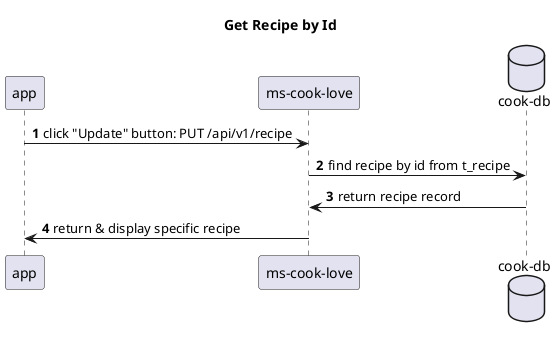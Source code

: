 @startuml
'https://plantuml.com/sequence-diagram

title Get Recipe by Id
autonumber
participant app
participant "ms-cook-love" as mcl
database "cook-db" as db

app -> mcl: click "Update" button: PUT /api/v1/recipe
mcl -> db: find recipe by id from t_recipe
db -> mcl: return recipe record
mcl -> app: return & display specific recipe

@enduml